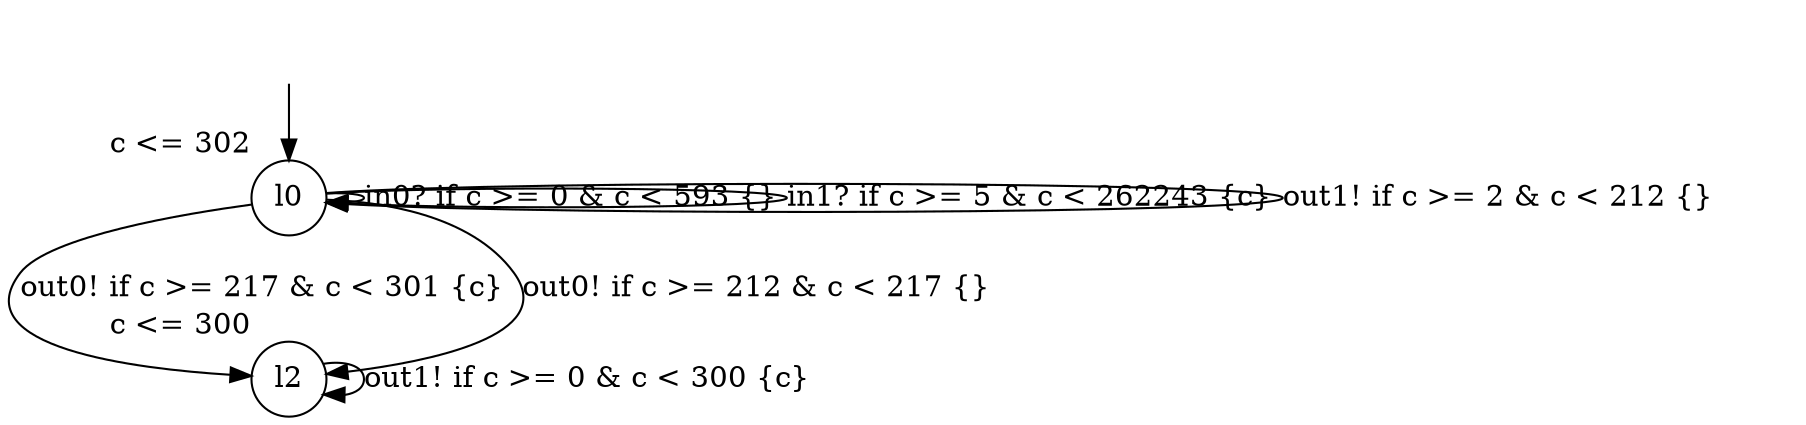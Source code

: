 digraph g {
__start0 [label="" shape="none"];
l0 [shape="circle" margin=0 label="l0", xlabel="c <= 302"];
l2 [shape="circle" margin=0 label="l2", xlabel="c <= 300"];
l0 -> l0 [label="in0? if c >= 0 & c < 593 {} "];
l0 -> l0 [label="in1? if c >= 5 & c < 262243 {c} "];
l0 -> l2 [label="out0! if c >= 217 & c < 301 {c} "];
l0 -> l0 [label="out1! if c >= 2 & c < 212 {} "];
l0 -> l2 [label="out0! if c >= 212 & c < 217 {} "];
l2 -> l2 [label="out1! if c >= 0 & c < 300 {c} "];
__start0 -> l0;
}
